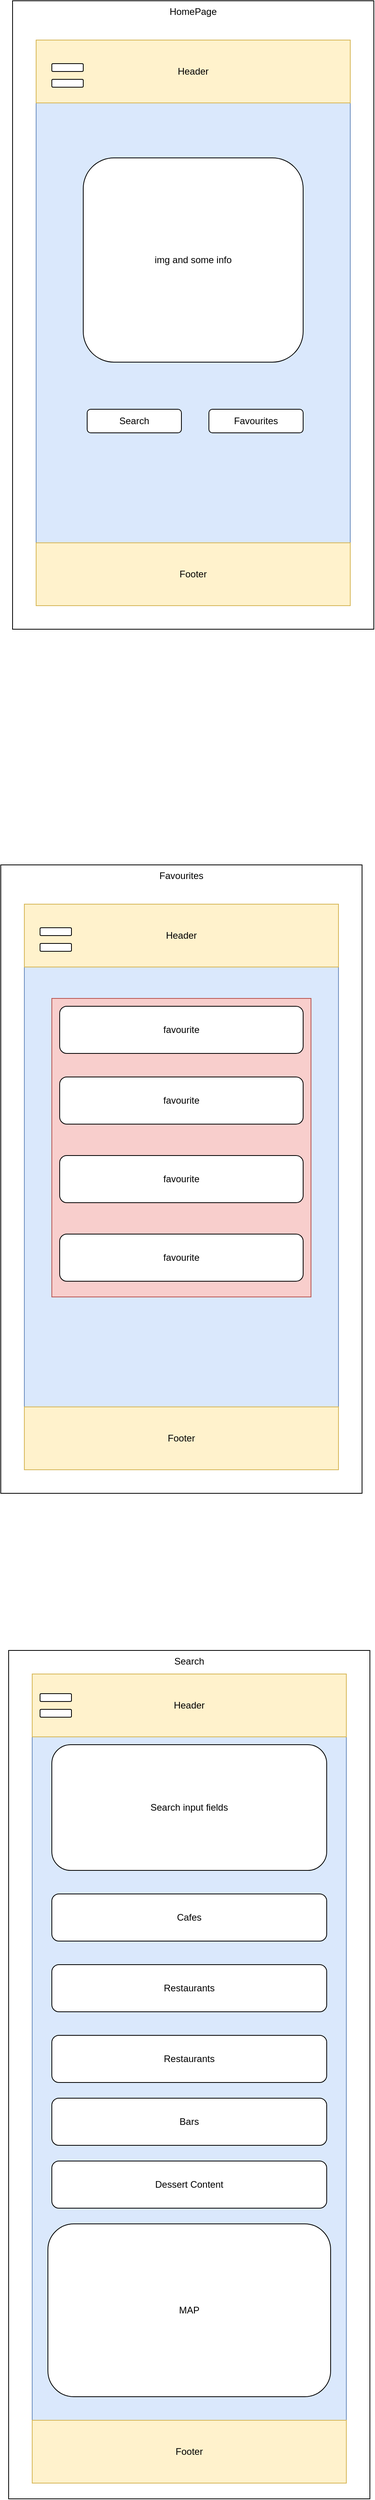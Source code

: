 <mxfile version="24.0.1" type="github">
  <diagram name="Page-1" id="2Z_xCtxirIpMt_zmbr_J">
    <mxGraphModel dx="1434" dy="780" grid="1" gridSize="10" guides="1" tooltips="1" connect="1" arrows="1" fold="1" page="1" pageScale="1" pageWidth="850" pageHeight="1100" math="0" shadow="0">
      <root>
        <mxCell id="0" />
        <mxCell id="1" parent="0" />
        <mxCell id="hzbVMcP-LxL6BptWBkzO-7" value="Favourites" style="rounded=0;whiteSpace=wrap;html=1;horizontal=1;verticalAlign=top;" vertex="1" parent="1">
          <mxGeometry x="195" y="1210" width="460" height="800" as="geometry" />
        </mxCell>
        <mxCell id="hzbVMcP-LxL6BptWBkzO-8" value="" style="rounded=0;whiteSpace=wrap;html=1;fillColor=#dae8fc;strokeColor=#6c8ebf;" vertex="1" parent="1">
          <mxGeometry x="225" y="1340" width="400" height="560" as="geometry" />
        </mxCell>
        <mxCell id="hzbVMcP-LxL6BptWBkzO-32" value="" style="rounded=0;whiteSpace=wrap;html=1;fillColor=#f8cecc;strokeColor=#b85450;" vertex="1" parent="1">
          <mxGeometry x="260" y="1380" width="330" height="380" as="geometry" />
        </mxCell>
        <mxCell id="hzbVMcP-LxL6BptWBkzO-6" value="HomePage" style="rounded=0;whiteSpace=wrap;html=1;horizontal=1;verticalAlign=top;" vertex="1" parent="1">
          <mxGeometry x="210" y="110" width="460" height="800" as="geometry" />
        </mxCell>
        <mxCell id="hzbVMcP-LxL6BptWBkzO-1" value="Content" style="rounded=0;whiteSpace=wrap;html=1;fillColor=#dae8fc;strokeColor=#6c8ebf;" vertex="1" parent="1">
          <mxGeometry x="240" y="240" width="400" height="560" as="geometry" />
        </mxCell>
        <mxCell id="hzbVMcP-LxL6BptWBkzO-2" value="Header" style="rounded=0;whiteSpace=wrap;html=1;fillColor=#fff2cc;strokeColor=#d6b656;" vertex="1" parent="1">
          <mxGeometry x="240" y="160" width="400" height="80" as="geometry" />
        </mxCell>
        <mxCell id="hzbVMcP-LxL6BptWBkzO-3" value="Footer" style="rounded=0;whiteSpace=wrap;html=1;fillColor=#fff2cc;strokeColor=#d6b656;" vertex="1" parent="1">
          <mxGeometry x="240" y="800" width="400" height="80" as="geometry" />
        </mxCell>
        <mxCell id="hzbVMcP-LxL6BptWBkzO-4" value="" style="rounded=1;whiteSpace=wrap;html=1;" vertex="1" parent="1">
          <mxGeometry x="260" y="190" width="40" height="10" as="geometry" />
        </mxCell>
        <mxCell id="hzbVMcP-LxL6BptWBkzO-5" value="" style="rounded=1;whiteSpace=wrap;html=1;" vertex="1" parent="1">
          <mxGeometry x="260" y="210" width="40" height="10" as="geometry" />
        </mxCell>
        <mxCell id="hzbVMcP-LxL6BptWBkzO-9" value="Header" style="rounded=0;whiteSpace=wrap;html=1;fillColor=#fff2cc;strokeColor=#d6b656;" vertex="1" parent="1">
          <mxGeometry x="225" y="1260" width="400" height="80" as="geometry" />
        </mxCell>
        <mxCell id="hzbVMcP-LxL6BptWBkzO-10" value="Footer" style="rounded=0;whiteSpace=wrap;html=1;fillColor=#fff2cc;strokeColor=#d6b656;" vertex="1" parent="1">
          <mxGeometry x="225" y="1900" width="400" height="80" as="geometry" />
        </mxCell>
        <mxCell id="hzbVMcP-LxL6BptWBkzO-11" value="" style="rounded=1;whiteSpace=wrap;html=1;" vertex="1" parent="1">
          <mxGeometry x="245" y="1290" width="40" height="10" as="geometry" />
        </mxCell>
        <mxCell id="hzbVMcP-LxL6BptWBkzO-12" value="" style="rounded=1;whiteSpace=wrap;html=1;" vertex="1" parent="1">
          <mxGeometry x="245" y="1310" width="40" height="10" as="geometry" />
        </mxCell>
        <mxCell id="hzbVMcP-LxL6BptWBkzO-13" value="Search" style="rounded=0;whiteSpace=wrap;html=1;horizontal=1;verticalAlign=top;" vertex="1" parent="1">
          <mxGeometry x="205" y="2210" width="460" height="1080" as="geometry" />
        </mxCell>
        <mxCell id="hzbVMcP-LxL6BptWBkzO-14" value="" style="rounded=0;whiteSpace=wrap;html=1;fillColor=#dae8fc;strokeColor=#6c8ebf;" vertex="1" parent="1">
          <mxGeometry x="235" y="2320" width="400" height="870" as="geometry" />
        </mxCell>
        <mxCell id="hzbVMcP-LxL6BptWBkzO-15" value="Header" style="rounded=0;whiteSpace=wrap;html=1;fillColor=#fff2cc;strokeColor=#d6b656;" vertex="1" parent="1">
          <mxGeometry x="235" y="2240" width="400" height="80" as="geometry" />
        </mxCell>
        <mxCell id="hzbVMcP-LxL6BptWBkzO-16" value="Footer" style="rounded=0;whiteSpace=wrap;html=1;fillColor=#fff2cc;strokeColor=#d6b656;" vertex="1" parent="1">
          <mxGeometry x="235" y="3190" width="400" height="80" as="geometry" />
        </mxCell>
        <mxCell id="hzbVMcP-LxL6BptWBkzO-17" value="" style="rounded=1;whiteSpace=wrap;html=1;" vertex="1" parent="1">
          <mxGeometry x="245" y="2265" width="40" height="10" as="geometry" />
        </mxCell>
        <mxCell id="hzbVMcP-LxL6BptWBkzO-18" value="" style="rounded=1;whiteSpace=wrap;html=1;" vertex="1" parent="1">
          <mxGeometry x="245" y="2285" width="40" height="10" as="geometry" />
        </mxCell>
        <mxCell id="hzbVMcP-LxL6BptWBkzO-19" value="Search" style="rounded=1;whiteSpace=wrap;html=1;" vertex="1" parent="1">
          <mxGeometry x="305" y="630" width="120" height="30" as="geometry" />
        </mxCell>
        <mxCell id="hzbVMcP-LxL6BptWBkzO-20" value="Favourites" style="rounded=1;whiteSpace=wrap;html=1;" vertex="1" parent="1">
          <mxGeometry x="460" y="630" width="120" height="30" as="geometry" />
        </mxCell>
        <mxCell id="hzbVMcP-LxL6BptWBkzO-21" value="img and some info" style="rounded=1;whiteSpace=wrap;html=1;" vertex="1" parent="1">
          <mxGeometry x="300" y="310" width="280" height="260" as="geometry" />
        </mxCell>
        <mxCell id="hzbVMcP-LxL6BptWBkzO-27" value="favourite" style="rounded=1;whiteSpace=wrap;html=1;" vertex="1" parent="1">
          <mxGeometry x="270" y="1390" width="310" height="60" as="geometry" />
        </mxCell>
        <mxCell id="hzbVMcP-LxL6BptWBkzO-28" value="favourite" style="rounded=1;whiteSpace=wrap;html=1;" vertex="1" parent="1">
          <mxGeometry x="270" y="1480" width="310" height="60" as="geometry" />
        </mxCell>
        <mxCell id="hzbVMcP-LxL6BptWBkzO-29" value="favourite" style="rounded=1;whiteSpace=wrap;html=1;" vertex="1" parent="1">
          <mxGeometry x="270" y="1580" width="310" height="60" as="geometry" />
        </mxCell>
        <mxCell id="hzbVMcP-LxL6BptWBkzO-30" value="favourite" style="rounded=1;whiteSpace=wrap;html=1;" vertex="1" parent="1">
          <mxGeometry x="270" y="1680" width="310" height="60" as="geometry" />
        </mxCell>
        <mxCell id="hzbVMcP-LxL6BptWBkzO-33" value="MAP" style="rounded=1;whiteSpace=wrap;html=1;" vertex="1" parent="1">
          <mxGeometry x="255" y="2940" width="360" height="220" as="geometry" />
        </mxCell>
        <mxCell id="hzbVMcP-LxL6BptWBkzO-34" value="Dessert Content" style="rounded=1;whiteSpace=wrap;html=1;" vertex="1" parent="1">
          <mxGeometry x="260" y="2860" width="350" height="60" as="geometry" />
        </mxCell>
        <mxCell id="hzbVMcP-LxL6BptWBkzO-35" value="Bars" style="rounded=1;whiteSpace=wrap;html=1;" vertex="1" parent="1">
          <mxGeometry x="260" y="2780" width="350" height="60" as="geometry" />
        </mxCell>
        <mxCell id="hzbVMcP-LxL6BptWBkzO-36" value="Restaurants" style="rounded=1;whiteSpace=wrap;html=1;" vertex="1" parent="1">
          <mxGeometry x="260" y="2610" width="350" height="60" as="geometry" />
        </mxCell>
        <mxCell id="hzbVMcP-LxL6BptWBkzO-37" value="Cafes" style="rounded=1;whiteSpace=wrap;html=1;" vertex="1" parent="1">
          <mxGeometry x="260" y="2520" width="350" height="60" as="geometry" />
        </mxCell>
        <mxCell id="hzbVMcP-LxL6BptWBkzO-38" value="Restaurants" style="rounded=1;whiteSpace=wrap;html=1;" vertex="1" parent="1">
          <mxGeometry x="260" y="2700" width="350" height="60" as="geometry" />
        </mxCell>
        <mxCell id="hzbVMcP-LxL6BptWBkzO-39" value="Search input fields" style="rounded=1;whiteSpace=wrap;html=1;" vertex="1" parent="1">
          <mxGeometry x="260" y="2330" width="350" height="160" as="geometry" />
        </mxCell>
      </root>
    </mxGraphModel>
  </diagram>
</mxfile>

